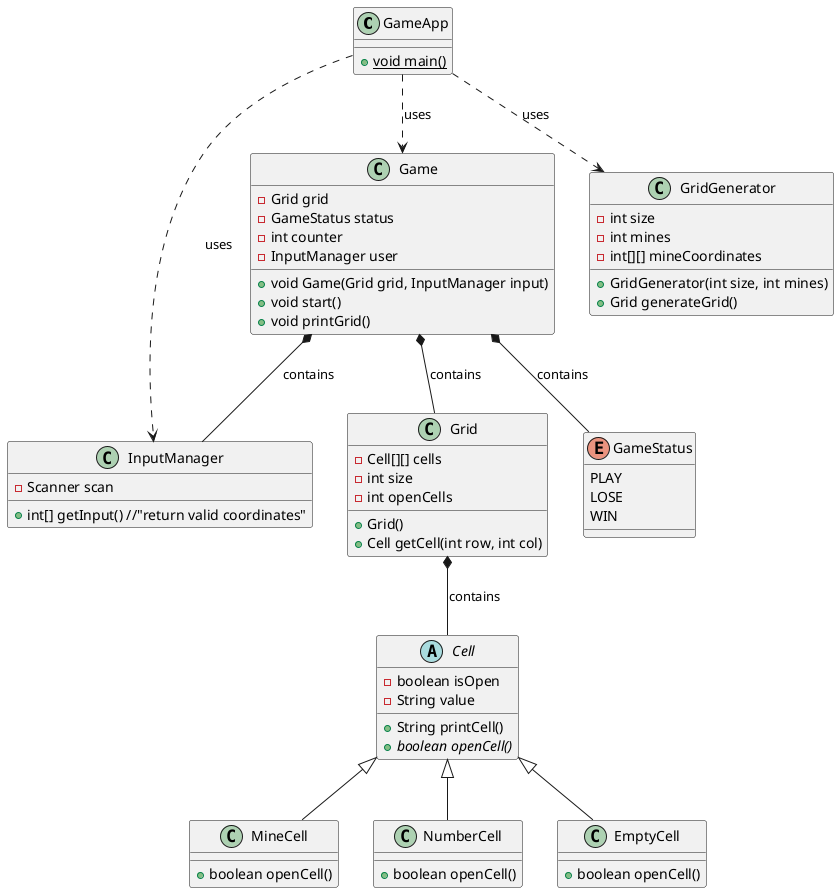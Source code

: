 @startuml
'https://plantuml.com/class-diagram

class GameApp {
+{static} void main()
}

class InputManager {
-Scanner scan

+int[] getInput() //"return valid coordinates"
}

class Game {
-Grid grid
-GameStatus status
-int counter
-InputManager user

+void Game(Grid grid, InputManager input)
+void start()
+void printGrid()

}
class Grid {
-Cell[][] cells
-int size
-int openCells

+Grid()
+Cell getCell(int row, int col)
}

class GridGenerator {
-int size
-int mines
-int[][] mineCoordinates

+GridGenerator(int size, int mines)
+Grid generateGrid()

}

abstract class Cell {
-boolean isOpen
-String value

+String printCell()
+{abstract} boolean openCell()
}

class MineCell {
+boolean openCell()
}

class NumberCell {
+boolean openCell()
}

class EmptyCell {
+boolean openCell()

}

enum GameStatus {
PLAY
LOSE
WIN
}


Cell <|-- MineCell
Cell <|-- NumberCell
Cell <|-- EmptyCell
Game *-- GameStatus : contains
Game *-- Grid : contains
Game *-- InputManager : contains
Grid *-- Cell : contains
GameApp ..> GridGenerator : uses
GameApp ..> InputManager : uses
GameApp ..> Game : uses




@enduml